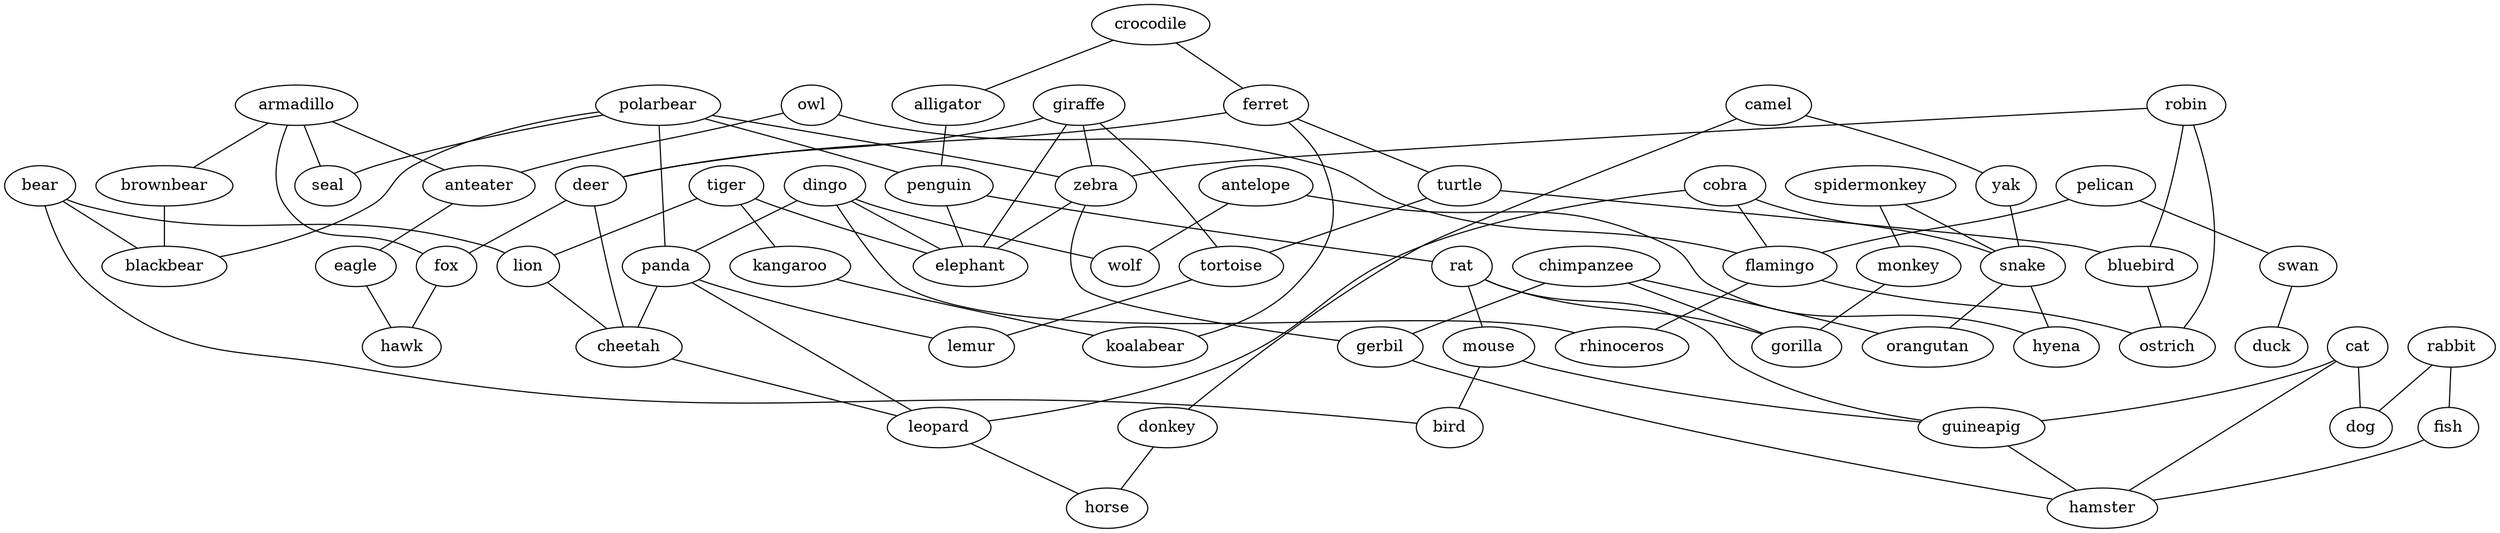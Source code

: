 strict graph G {
pelican;
antelope;
swan;
camel;
cobra;
spidermonkey;
crocodile;
duck;
owl;
monkey;
alligator;
polarbear;
yak;
bear;
tiger;
ferret;
giraffe;
armadillo;
snake;
rabbit;
penguin;
flamingo;
dingo;
lion;
cat;
robin;
turtle;
donkey;
fish;
deer;
rat;
zebra;
anteater;
seal;
mouse;
panda;
fox;
rhinoceros;
guineapig;
elephant;
cheetah;
bird;
brownbear;
eagle;
kangaroo;
leopard;
horse;
chimpanzee;
hawk;
bluebird;
gerbil;
koalabear;
tortoise;
lemur;
dog;
ostrich;
hyena;
gorilla;
blackbear;
wolf;
hamster;
orangutan;
pelican -- swan  [weight=1];
pelican -- flamingo  [weight=1];
antelope -- hyena  [weight=1];
antelope -- wolf  [weight=1];
swan -- duck  [weight=1];
camel -- donkey  [weight=1];
camel -- yak  [weight=1];
cobra -- flamingo  [weight=1];
cobra -- leopard  [weight=1];
cobra -- snake  [weight=1];
spidermonkey -- snake  [weight=1];
spidermonkey -- monkey  [weight=1];
crocodile -- alligator  [weight=1];
crocodile -- ferret  [weight=1];
owl -- flamingo  [weight=1];
owl -- anteater  [weight=1];
monkey -- gorilla  [weight=1];
alligator -- penguin  [weight=1];
polarbear -- blackbear  [weight=1];
polarbear -- zebra  [weight=1];
polarbear -- seal  [weight=1];
polarbear -- panda  [weight=1];
polarbear -- penguin  [weight=1];
yak -- snake  [weight=1];
bear -- blackbear  [weight=1];
bear -- lion  [weight=1];
bear -- bird  [weight=1];
tiger -- lion  [weight=1];
tiger -- kangaroo  [weight=1];
tiger -- elephant  [weight=1];
ferret -- turtle  [weight=1];
ferret -- koalabear  [weight=1];
ferret -- deer  [weight=1];
giraffe -- tortoise  [weight=1];
giraffe -- deer  [weight=1];
giraffe -- zebra  [weight=1];
giraffe -- elephant  [weight=1];
armadillo -- fox  [weight=1];
armadillo -- anteater  [weight=1];
armadillo -- seal  [weight=1];
armadillo -- brownbear  [weight=1];
snake -- orangutan  [weight=1];
snake -- hyena  [weight=1];
rabbit -- fish  [weight=1];
rabbit -- dog  [weight=1];
penguin -- rat  [weight=1];
penguin -- elephant  [weight=1];
flamingo -- ostrich  [weight=1];
flamingo -- rhinoceros  [weight=1];
dingo -- rhinoceros  [weight=1];
dingo -- wolf  [weight=1];
dingo -- panda  [weight=1];
dingo -- elephant  [weight=1];
lion -- cheetah  [weight=1];
cat -- guineapig  [weight=1];
cat -- dog  [weight=1];
cat -- hamster  [weight=1];
robin -- ostrich  [weight=1];
robin -- zebra  [weight=1];
robin -- bluebird  [weight=1];
turtle -- bluebird  [weight=1];
turtle -- tortoise  [weight=1];
donkey -- horse  [weight=1];
fish -- hamster  [weight=1];
deer -- fox  [weight=1];
deer -- cheetah  [weight=1];
rat -- guineapig  [weight=1];
rat -- mouse  [weight=1];
rat -- gorilla  [weight=1];
zebra -- gerbil  [weight=1];
zebra -- elephant  [weight=1];
anteater -- eagle  [weight=1];
mouse -- guineapig  [weight=1];
mouse -- bird  [weight=1];
panda -- lemur  [weight=1];
panda -- leopard  [weight=1];
panda -- cheetah  [weight=1];
fox -- hawk  [weight=1];
guineapig -- hamster  [weight=1];
cheetah -- leopard  [weight=1];
brownbear -- blackbear  [weight=1];
eagle -- hawk  [weight=1];
kangaroo -- koalabear  [weight=1];
leopard -- horse  [weight=1];
chimpanzee -- gerbil  [weight=1];
chimpanzee -- orangutan  [weight=1];
chimpanzee -- gorilla  [weight=1];
bluebird -- ostrich  [weight=1];
gerbil -- hamster  [weight=1];
tortoise -- lemur  [weight=1];
}
